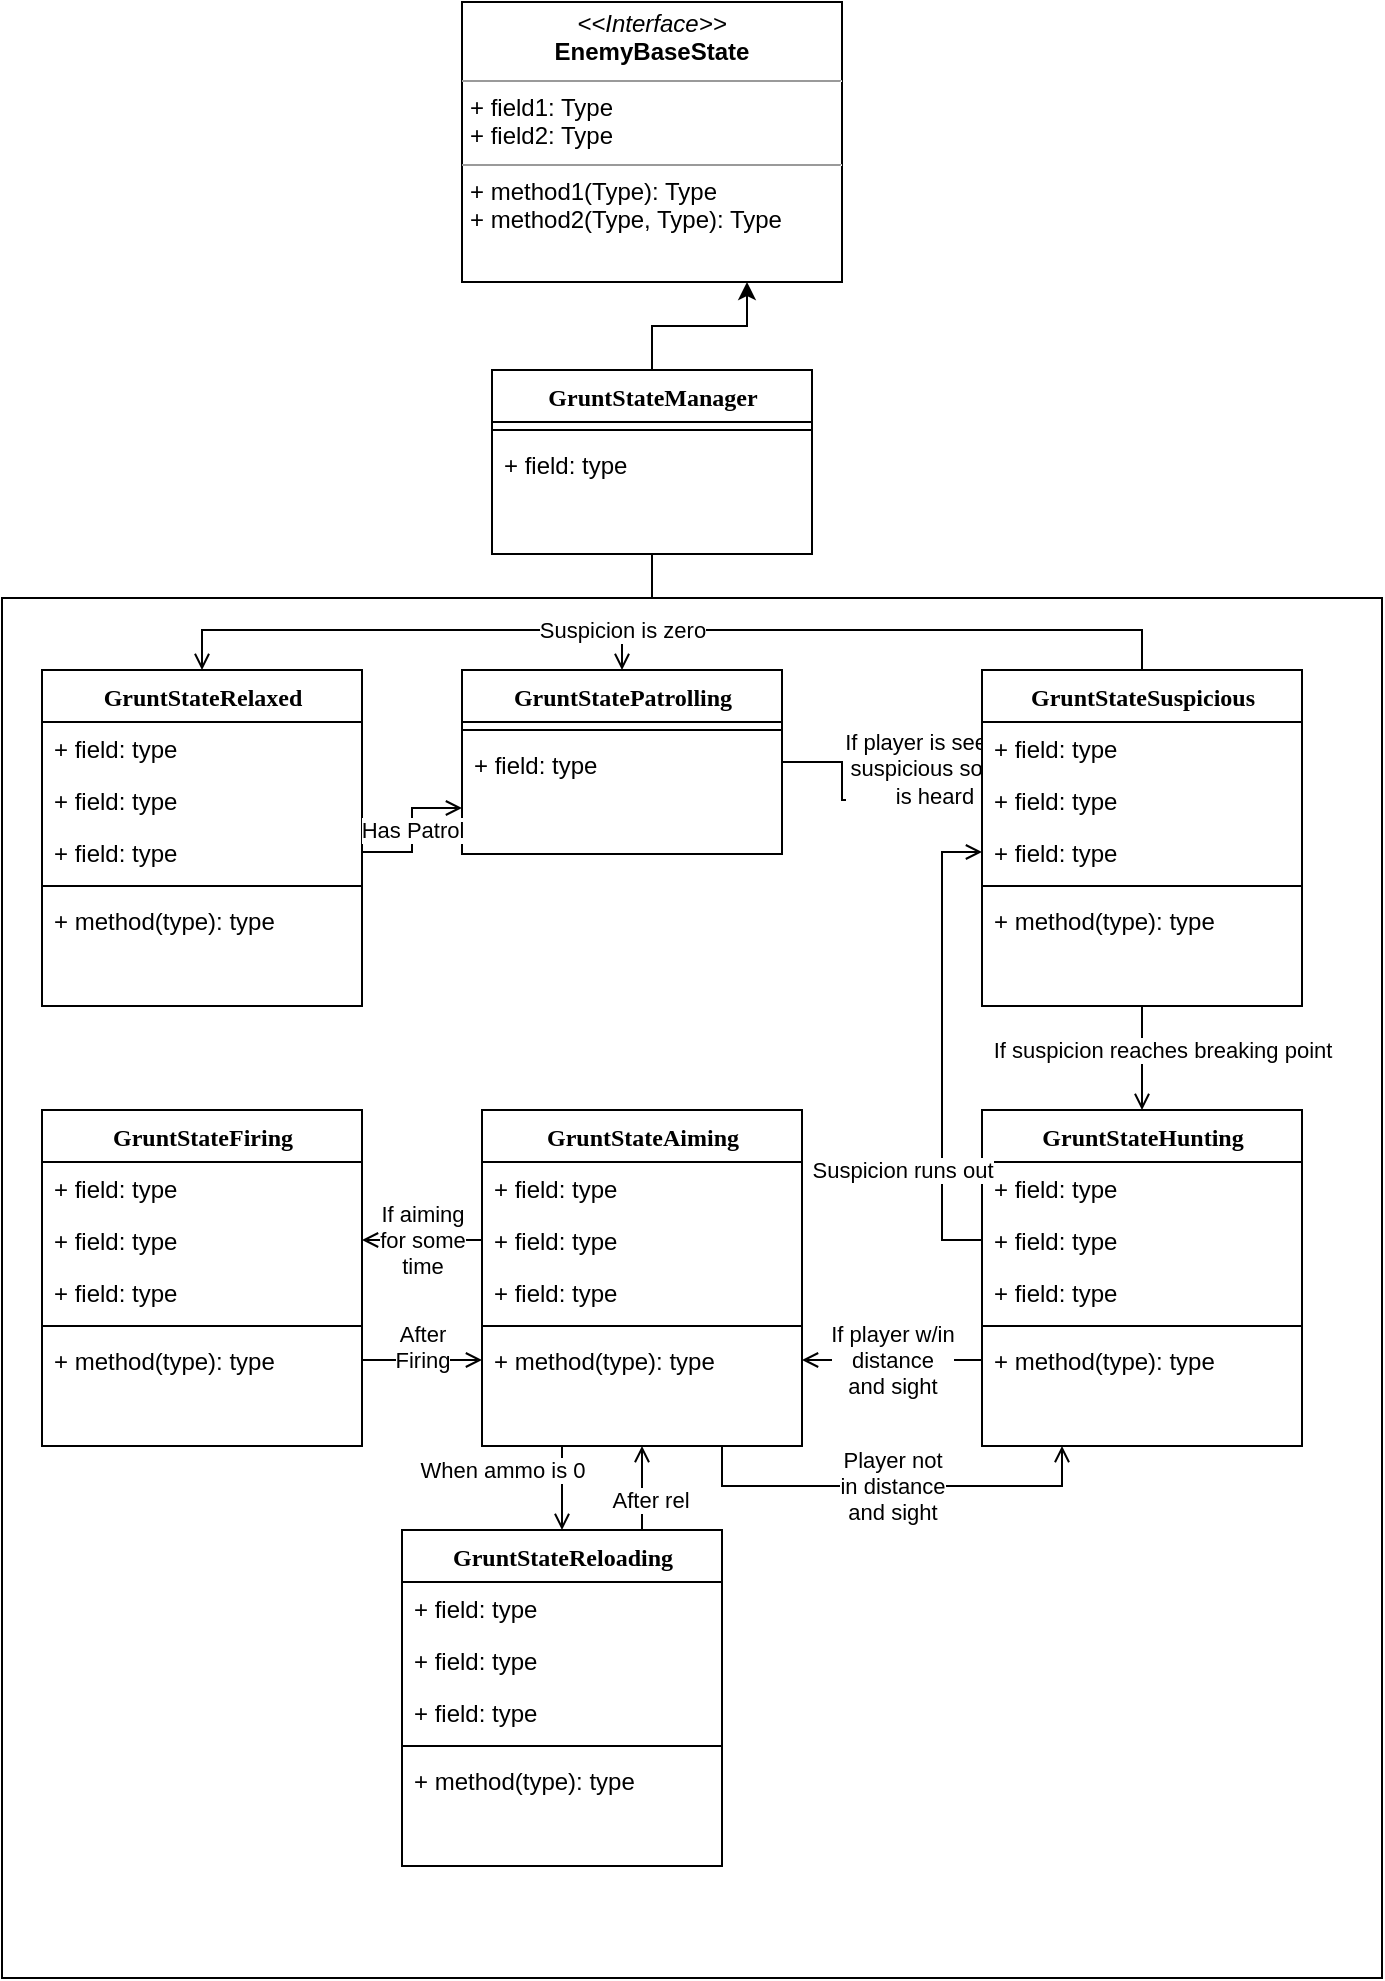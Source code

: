 <mxfile version="20.0.4" type="device"><diagram name="Page-1" id="6133507b-19e7-1e82-6fc7-422aa6c4b21f"><mxGraphModel dx="716" dy="377" grid="1" gridSize="10" guides="1" tooltips="1" connect="1" arrows="1" fold="1" page="1" pageScale="1" pageWidth="1100" pageHeight="850" background="none" math="0" shadow="0"><root><mxCell id="0"/><mxCell id="1" parent="0"/><mxCell id="PvOXjz5V-tRBH6KUIxFK-29" value="" style="whiteSpace=wrap;html=1;aspect=fixed;" parent="1" vertex="1"><mxGeometry x="10" y="524" width="690" height="690" as="geometry"/></mxCell><mxCell id="PvOXjz5V-tRBH6KUIxFK-30" style="edgeStyle=orthogonalEdgeStyle;rounded=0;orthogonalLoop=1;jettySize=auto;html=1;exitX=0.5;exitY=0;exitDx=0;exitDy=0;entryX=0.5;entryY=1;entryDx=0;entryDy=0;endArrow=none;endFill=0;" parent="1" source="PvOXjz5V-tRBH6KUIxFK-29" target="PvOXjz5V-tRBH6KUIxFK-25" edge="1"><mxGeometry relative="1" as="geometry"/></mxCell><mxCell id="PvOXjz5V-tRBH6KUIxFK-32" value="&lt;div&gt;If player is seen or &lt;br&gt;&lt;/div&gt;&lt;div&gt;suspicious sound &lt;br&gt;is heard&lt;/div&gt;&lt;div&gt;&lt;br&gt;&lt;/div&gt;" style="edgeStyle=orthogonalEdgeStyle;rounded=0;orthogonalLoop=1;jettySize=auto;html=1;exitX=1;exitY=0.5;exitDx=0;exitDy=0;entryX=0;entryY=0.5;entryDx=0;entryDy=0;endArrow=open;endFill=0;" parent="1" source="78961159f06e98e8-69" target="PvOXjz5V-tRBH6KUIxFK-3" edge="1"><mxGeometry x="-0.496" y="26" relative="1" as="geometry"><Array as="points"><mxPoint x="430" y="625"/></Array><mxPoint x="20" y="10" as="offset"/></mxGeometry></mxCell><mxCell id="235556782a83e6d0-1" value="GruntStateRelaxed" style="swimlane;html=1;fontStyle=1;align=center;verticalAlign=top;childLayout=stackLayout;horizontal=1;startSize=26;horizontalStack=0;resizeParent=1;resizeLast=0;collapsible=1;marginBottom=0;swimlaneFillColor=#ffffff;rounded=0;shadow=0;comic=0;labelBackgroundColor=none;strokeWidth=1;fillColor=none;fontFamily=Verdana;fontSize=12" parent="1" vertex="1"><mxGeometry x="30" y="560" width="160" height="168" as="geometry"/></mxCell><mxCell id="235556782a83e6d0-2" value="+ field: type" style="text;html=1;strokeColor=none;fillColor=none;align=left;verticalAlign=top;spacingLeft=4;spacingRight=4;whiteSpace=wrap;overflow=hidden;rotatable=0;points=[[0,0.5],[1,0.5]];portConstraint=eastwest;" parent="235556782a83e6d0-1" vertex="1"><mxGeometry y="26" width="160" height="26" as="geometry"/></mxCell><mxCell id="235556782a83e6d0-3" value="+ field: type" style="text;html=1;strokeColor=none;fillColor=none;align=left;verticalAlign=top;spacingLeft=4;spacingRight=4;whiteSpace=wrap;overflow=hidden;rotatable=0;points=[[0,0.5],[1,0.5]];portConstraint=eastwest;" parent="235556782a83e6d0-1" vertex="1"><mxGeometry y="52" width="160" height="26" as="geometry"/></mxCell><mxCell id="235556782a83e6d0-5" value="+ field: type" style="text;html=1;strokeColor=none;fillColor=none;align=left;verticalAlign=top;spacingLeft=4;spacingRight=4;whiteSpace=wrap;overflow=hidden;rotatable=0;points=[[0,0.5],[1,0.5]];portConstraint=eastwest;" parent="235556782a83e6d0-1" vertex="1"><mxGeometry y="78" width="160" height="26" as="geometry"/></mxCell><mxCell id="235556782a83e6d0-6" value="" style="line;html=1;strokeWidth=1;fillColor=none;align=left;verticalAlign=middle;spacingTop=-1;spacingLeft=3;spacingRight=3;rotatable=0;labelPosition=right;points=[];portConstraint=eastwest;" parent="235556782a83e6d0-1" vertex="1"><mxGeometry y="104" width="160" height="8" as="geometry"/></mxCell><mxCell id="235556782a83e6d0-7" value="+ method(type): type" style="text;html=1;strokeColor=none;fillColor=none;align=left;verticalAlign=top;spacingLeft=4;spacingRight=4;whiteSpace=wrap;overflow=hidden;rotatable=0;points=[[0,0.5],[1,0.5]];portConstraint=eastwest;" parent="235556782a83e6d0-1" vertex="1"><mxGeometry y="112" width="160" height="26" as="geometry"/></mxCell><mxCell id="78961159f06e98e8-69" value="GruntStatePatrolling" style="swimlane;html=1;fontStyle=1;align=center;verticalAlign=top;childLayout=stackLayout;horizontal=1;startSize=26;horizontalStack=0;resizeParent=1;resizeLast=0;collapsible=1;marginBottom=0;swimlaneFillColor=#ffffff;rounded=0;shadow=0;comic=0;labelBackgroundColor=none;strokeWidth=1;fillColor=none;fontFamily=Verdana;fontSize=12" parent="1" vertex="1"><mxGeometry x="240" y="560" width="160" height="92" as="geometry"/></mxCell><mxCell id="78961159f06e98e8-77" value="" style="line;html=1;strokeWidth=1;fillColor=none;align=left;verticalAlign=middle;spacingTop=-1;spacingLeft=3;spacingRight=3;rotatable=0;labelPosition=right;points=[];portConstraint=eastwest;" parent="78961159f06e98e8-69" vertex="1"><mxGeometry y="26" width="160" height="8" as="geometry"/></mxCell><mxCell id="78961159f06e98e8-70" value="+ field: type" style="text;html=1;strokeColor=none;fillColor=none;align=left;verticalAlign=top;spacingLeft=4;spacingRight=4;whiteSpace=wrap;overflow=hidden;rotatable=0;points=[[0,0.5],[1,0.5]];portConstraint=eastwest;" parent="78961159f06e98e8-69" vertex="1"><mxGeometry y="34" width="160" height="26" as="geometry"/></mxCell><mxCell id="b94bc138ca980ef-1" value="&lt;p style=&quot;margin:0px;margin-top:4px;text-align:center;&quot;&gt;&lt;i&gt;&amp;lt;&amp;lt;Interface&amp;gt;&amp;gt;&lt;/i&gt;&lt;br&gt;&lt;b&gt;EnemyBaseState&lt;/b&gt;&lt;/p&gt;&lt;hr size=&quot;1&quot;&gt;&lt;p style=&quot;margin:0px;margin-left:4px;&quot;&gt;+ field1: Type&lt;br&gt;+ field2: Type&lt;/p&gt;&lt;hr size=&quot;1&quot;&gt;&lt;p style=&quot;margin:0px;margin-left:4px;&quot;&gt;+ method1(Type): Type&lt;br&gt;+ method2(Type, Type): Type&lt;/p&gt;" style="verticalAlign=top;align=left;overflow=fill;fontSize=12;fontFamily=Helvetica;html=1;rounded=0;shadow=0;comic=0;labelBackgroundColor=none;strokeWidth=1" parent="1" vertex="1"><mxGeometry x="240" y="226" width="190" height="140" as="geometry"/></mxCell><mxCell id="PvOXjz5V-tRBH6KUIxFK-33" value="If suspicion reaches breaking point " style="edgeStyle=orthogonalEdgeStyle;rounded=0;orthogonalLoop=1;jettySize=auto;html=1;exitX=0.5;exitY=1;exitDx=0;exitDy=0;endArrow=open;endFill=0;" parent="1" source="PvOXjz5V-tRBH6KUIxFK-1" target="PvOXjz5V-tRBH6KUIxFK-7" edge="1"><mxGeometry x="-0.154" y="10" relative="1" as="geometry"><mxPoint as="offset"/></mxGeometry></mxCell><mxCell id="PvOXjz5V-tRBH6KUIxFK-1" value="GruntStateSuspicious" style="swimlane;html=1;fontStyle=1;align=center;verticalAlign=top;childLayout=stackLayout;horizontal=1;startSize=26;horizontalStack=0;resizeParent=1;resizeLast=0;collapsible=1;marginBottom=0;swimlaneFillColor=#ffffff;rounded=0;shadow=0;comic=0;labelBackgroundColor=none;strokeWidth=1;fillColor=none;fontFamily=Verdana;fontSize=12" parent="1" vertex="1"><mxGeometry x="500" y="560" width="160" height="168" as="geometry"/></mxCell><mxCell id="PvOXjz5V-tRBH6KUIxFK-2" value="+ field: type" style="text;html=1;strokeColor=none;fillColor=none;align=left;verticalAlign=top;spacingLeft=4;spacingRight=4;whiteSpace=wrap;overflow=hidden;rotatable=0;points=[[0,0.5],[1,0.5]];portConstraint=eastwest;" parent="PvOXjz5V-tRBH6KUIxFK-1" vertex="1"><mxGeometry y="26" width="160" height="26" as="geometry"/></mxCell><mxCell id="PvOXjz5V-tRBH6KUIxFK-3" value="+ field: type" style="text;html=1;strokeColor=none;fillColor=none;align=left;verticalAlign=top;spacingLeft=4;spacingRight=4;whiteSpace=wrap;overflow=hidden;rotatable=0;points=[[0,0.5],[1,0.5]];portConstraint=eastwest;" parent="PvOXjz5V-tRBH6KUIxFK-1" vertex="1"><mxGeometry y="52" width="160" height="26" as="geometry"/></mxCell><mxCell id="PvOXjz5V-tRBH6KUIxFK-4" value="+ field: type" style="text;html=1;strokeColor=none;fillColor=none;align=left;verticalAlign=top;spacingLeft=4;spacingRight=4;whiteSpace=wrap;overflow=hidden;rotatable=0;points=[[0,0.5],[1,0.5]];portConstraint=eastwest;" parent="PvOXjz5V-tRBH6KUIxFK-1" vertex="1"><mxGeometry y="78" width="160" height="26" as="geometry"/></mxCell><mxCell id="PvOXjz5V-tRBH6KUIxFK-5" value="" style="line;html=1;strokeWidth=1;fillColor=none;align=left;verticalAlign=middle;spacingTop=-1;spacingLeft=3;spacingRight=3;rotatable=0;labelPosition=right;points=[];portConstraint=eastwest;" parent="PvOXjz5V-tRBH6KUIxFK-1" vertex="1"><mxGeometry y="104" width="160" height="8" as="geometry"/></mxCell><mxCell id="PvOXjz5V-tRBH6KUIxFK-6" value="+ method(type): type" style="text;html=1;strokeColor=none;fillColor=none;align=left;verticalAlign=top;spacingLeft=4;spacingRight=4;whiteSpace=wrap;overflow=hidden;rotatable=0;points=[[0,0.5],[1,0.5]];portConstraint=eastwest;" parent="PvOXjz5V-tRBH6KUIxFK-1" vertex="1"><mxGeometry y="112" width="160" height="26" as="geometry"/></mxCell><mxCell id="PvOXjz5V-tRBH6KUIxFK-7" value="GruntStateHunting" style="swimlane;html=1;fontStyle=1;align=center;verticalAlign=top;childLayout=stackLayout;horizontal=1;startSize=26;horizontalStack=0;resizeParent=1;resizeLast=0;collapsible=1;marginBottom=0;swimlaneFillColor=#ffffff;rounded=0;shadow=0;comic=0;labelBackgroundColor=none;strokeWidth=1;fillColor=none;fontFamily=Verdana;fontSize=12" parent="1" vertex="1"><mxGeometry x="500" y="780" width="160" height="168" as="geometry"/></mxCell><mxCell id="PvOXjz5V-tRBH6KUIxFK-8" value="+ field: type" style="text;html=1;strokeColor=none;fillColor=none;align=left;verticalAlign=top;spacingLeft=4;spacingRight=4;whiteSpace=wrap;overflow=hidden;rotatable=0;points=[[0,0.5],[1,0.5]];portConstraint=eastwest;" parent="PvOXjz5V-tRBH6KUIxFK-7" vertex="1"><mxGeometry y="26" width="160" height="26" as="geometry"/></mxCell><mxCell id="PvOXjz5V-tRBH6KUIxFK-9" value="+ field: type" style="text;html=1;strokeColor=none;fillColor=none;align=left;verticalAlign=top;spacingLeft=4;spacingRight=4;whiteSpace=wrap;overflow=hidden;rotatable=0;points=[[0,0.5],[1,0.5]];portConstraint=eastwest;" parent="PvOXjz5V-tRBH6KUIxFK-7" vertex="1"><mxGeometry y="52" width="160" height="26" as="geometry"/></mxCell><mxCell id="PvOXjz5V-tRBH6KUIxFK-10" value="+ field: type" style="text;html=1;strokeColor=none;fillColor=none;align=left;verticalAlign=top;spacingLeft=4;spacingRight=4;whiteSpace=wrap;overflow=hidden;rotatable=0;points=[[0,0.5],[1,0.5]];portConstraint=eastwest;" parent="PvOXjz5V-tRBH6KUIxFK-7" vertex="1"><mxGeometry y="78" width="160" height="26" as="geometry"/></mxCell><mxCell id="PvOXjz5V-tRBH6KUIxFK-11" value="" style="line;html=1;strokeWidth=1;fillColor=none;align=left;verticalAlign=middle;spacingTop=-1;spacingLeft=3;spacingRight=3;rotatable=0;labelPosition=right;points=[];portConstraint=eastwest;" parent="PvOXjz5V-tRBH6KUIxFK-7" vertex="1"><mxGeometry y="104" width="160" height="8" as="geometry"/></mxCell><mxCell id="PvOXjz5V-tRBH6KUIxFK-12" value="+ method(type): type" style="text;html=1;strokeColor=none;fillColor=none;align=left;verticalAlign=top;spacingLeft=4;spacingRight=4;whiteSpace=wrap;overflow=hidden;rotatable=0;points=[[0,0.5],[1,0.5]];portConstraint=eastwest;" parent="PvOXjz5V-tRBH6KUIxFK-7" vertex="1"><mxGeometry y="112" width="160" height="26" as="geometry"/></mxCell><mxCell id="PvOXjz5V-tRBH6KUIxFK-41" value="Player not &lt;br&gt;in distance&lt;br&gt;and sight" style="edgeStyle=orthogonalEdgeStyle;rounded=0;orthogonalLoop=1;jettySize=auto;html=1;exitX=0.75;exitY=1;exitDx=0;exitDy=0;entryX=0.25;entryY=1;entryDx=0;entryDy=0;endArrow=open;endFill=0;" parent="1" source="PvOXjz5V-tRBH6KUIxFK-13" target="PvOXjz5V-tRBH6KUIxFK-7" edge="1"><mxGeometry relative="1" as="geometry"/></mxCell><mxCell id="F9mozd9LpdXMaFTuDmF6-7" value="When ammo is 0" style="edgeStyle=orthogonalEdgeStyle;rounded=0;orthogonalLoop=1;jettySize=auto;html=1;exitX=0.25;exitY=1;exitDx=0;exitDy=0;endArrow=open;endFill=0;" parent="1" source="PvOXjz5V-tRBH6KUIxFK-13" target="F9mozd9LpdXMaFTuDmF6-1" edge="1"><mxGeometry x="-0.429" y="-30" relative="1" as="geometry"><mxPoint as="offset"/></mxGeometry></mxCell><mxCell id="PvOXjz5V-tRBH6KUIxFK-13" value="&lt;div&gt;GruntStateAiming&lt;/div&gt;&lt;div&gt;&lt;br&gt;&lt;/div&gt;" style="swimlane;html=1;fontStyle=1;align=center;verticalAlign=top;childLayout=stackLayout;horizontal=1;startSize=26;horizontalStack=0;resizeParent=1;resizeLast=0;collapsible=1;marginBottom=0;swimlaneFillColor=#ffffff;rounded=0;shadow=0;comic=0;labelBackgroundColor=none;strokeWidth=1;fillColor=none;fontFamily=Verdana;fontSize=12" parent="1" vertex="1"><mxGeometry x="250" y="780" width="160" height="168" as="geometry"/></mxCell><mxCell id="PvOXjz5V-tRBH6KUIxFK-14" value="+ field: type" style="text;html=1;strokeColor=none;fillColor=none;align=left;verticalAlign=top;spacingLeft=4;spacingRight=4;whiteSpace=wrap;overflow=hidden;rotatable=0;points=[[0,0.5],[1,0.5]];portConstraint=eastwest;" parent="PvOXjz5V-tRBH6KUIxFK-13" vertex="1"><mxGeometry y="26" width="160" height="26" as="geometry"/></mxCell><mxCell id="PvOXjz5V-tRBH6KUIxFK-15" value="+ field: type" style="text;html=1;strokeColor=none;fillColor=none;align=left;verticalAlign=top;spacingLeft=4;spacingRight=4;whiteSpace=wrap;overflow=hidden;rotatable=0;points=[[0,0.5],[1,0.5]];portConstraint=eastwest;" parent="PvOXjz5V-tRBH6KUIxFK-13" vertex="1"><mxGeometry y="52" width="160" height="26" as="geometry"/></mxCell><mxCell id="PvOXjz5V-tRBH6KUIxFK-16" value="+ field: type" style="text;html=1;strokeColor=none;fillColor=none;align=left;verticalAlign=top;spacingLeft=4;spacingRight=4;whiteSpace=wrap;overflow=hidden;rotatable=0;points=[[0,0.5],[1,0.5]];portConstraint=eastwest;" parent="PvOXjz5V-tRBH6KUIxFK-13" vertex="1"><mxGeometry y="78" width="160" height="26" as="geometry"/></mxCell><mxCell id="PvOXjz5V-tRBH6KUIxFK-17" value="" style="line;html=1;strokeWidth=1;fillColor=none;align=left;verticalAlign=middle;spacingTop=-1;spacingLeft=3;spacingRight=3;rotatable=0;labelPosition=right;points=[];portConstraint=eastwest;" parent="PvOXjz5V-tRBH6KUIxFK-13" vertex="1"><mxGeometry y="104" width="160" height="8" as="geometry"/></mxCell><mxCell id="PvOXjz5V-tRBH6KUIxFK-18" value="+ method(type): type" style="text;html=1;strokeColor=none;fillColor=none;align=left;verticalAlign=top;spacingLeft=4;spacingRight=4;whiteSpace=wrap;overflow=hidden;rotatable=0;points=[[0,0.5],[1,0.5]];portConstraint=eastwest;" parent="PvOXjz5V-tRBH6KUIxFK-13" vertex="1"><mxGeometry y="112" width="160" height="26" as="geometry"/></mxCell><mxCell id="PvOXjz5V-tRBH6KUIxFK-19" value="GruntStateFiring" style="swimlane;html=1;fontStyle=1;align=center;verticalAlign=top;childLayout=stackLayout;horizontal=1;startSize=26;horizontalStack=0;resizeParent=1;resizeLast=0;collapsible=1;marginBottom=0;swimlaneFillColor=#ffffff;rounded=0;shadow=0;comic=0;labelBackgroundColor=none;strokeWidth=1;fillColor=none;fontFamily=Verdana;fontSize=12" parent="1" vertex="1"><mxGeometry x="30" y="780" width="160" height="168" as="geometry"/></mxCell><mxCell id="PvOXjz5V-tRBH6KUIxFK-20" value="+ field: type" style="text;html=1;strokeColor=none;fillColor=none;align=left;verticalAlign=top;spacingLeft=4;spacingRight=4;whiteSpace=wrap;overflow=hidden;rotatable=0;points=[[0,0.5],[1,0.5]];portConstraint=eastwest;" parent="PvOXjz5V-tRBH6KUIxFK-19" vertex="1"><mxGeometry y="26" width="160" height="26" as="geometry"/></mxCell><mxCell id="PvOXjz5V-tRBH6KUIxFK-21" value="+ field: type" style="text;html=1;strokeColor=none;fillColor=none;align=left;verticalAlign=top;spacingLeft=4;spacingRight=4;whiteSpace=wrap;overflow=hidden;rotatable=0;points=[[0,0.5],[1,0.5]];portConstraint=eastwest;" parent="PvOXjz5V-tRBH6KUIxFK-19" vertex="1"><mxGeometry y="52" width="160" height="26" as="geometry"/></mxCell><mxCell id="PvOXjz5V-tRBH6KUIxFK-22" value="+ field: type" style="text;html=1;strokeColor=none;fillColor=none;align=left;verticalAlign=top;spacingLeft=4;spacingRight=4;whiteSpace=wrap;overflow=hidden;rotatable=0;points=[[0,0.5],[1,0.5]];portConstraint=eastwest;" parent="PvOXjz5V-tRBH6KUIxFK-19" vertex="1"><mxGeometry y="78" width="160" height="26" as="geometry"/></mxCell><mxCell id="PvOXjz5V-tRBH6KUIxFK-23" value="" style="line;html=1;strokeWidth=1;fillColor=none;align=left;verticalAlign=middle;spacingTop=-1;spacingLeft=3;spacingRight=3;rotatable=0;labelPosition=right;points=[];portConstraint=eastwest;" parent="PvOXjz5V-tRBH6KUIxFK-19" vertex="1"><mxGeometry y="104" width="160" height="8" as="geometry"/></mxCell><mxCell id="PvOXjz5V-tRBH6KUIxFK-24" value="+ method(type): type" style="text;html=1;strokeColor=none;fillColor=none;align=left;verticalAlign=top;spacingLeft=4;spacingRight=4;whiteSpace=wrap;overflow=hidden;rotatable=0;points=[[0,0.5],[1,0.5]];portConstraint=eastwest;" parent="PvOXjz5V-tRBH6KUIxFK-19" vertex="1"><mxGeometry y="112" width="160" height="26" as="geometry"/></mxCell><mxCell id="PvOXjz5V-tRBH6KUIxFK-28" style="edgeStyle=orthogonalEdgeStyle;rounded=0;orthogonalLoop=1;jettySize=auto;html=1;exitX=0.5;exitY=0;exitDx=0;exitDy=0;entryX=0.75;entryY=1;entryDx=0;entryDy=0;" parent="1" source="PvOXjz5V-tRBH6KUIxFK-25" target="b94bc138ca980ef-1" edge="1"><mxGeometry relative="1" as="geometry"/></mxCell><mxCell id="PvOXjz5V-tRBH6KUIxFK-25" value="GruntStateManager" style="swimlane;html=1;fontStyle=1;align=center;verticalAlign=top;childLayout=stackLayout;horizontal=1;startSize=26;horizontalStack=0;resizeParent=1;resizeLast=0;collapsible=1;marginBottom=0;swimlaneFillColor=#ffffff;rounded=0;shadow=0;comic=0;labelBackgroundColor=none;strokeWidth=1;fillColor=none;fontFamily=Verdana;fontSize=12" parent="1" vertex="1"><mxGeometry x="255" y="410" width="160" height="92" as="geometry"/></mxCell><mxCell id="PvOXjz5V-tRBH6KUIxFK-26" value="" style="line;html=1;strokeWidth=1;fillColor=none;align=left;verticalAlign=middle;spacingTop=-1;spacingLeft=3;spacingRight=3;rotatable=0;labelPosition=right;points=[];portConstraint=eastwest;" parent="PvOXjz5V-tRBH6KUIxFK-25" vertex="1"><mxGeometry y="26" width="160" height="8" as="geometry"/></mxCell><mxCell id="PvOXjz5V-tRBH6KUIxFK-27" value="+ field: type" style="text;html=1;strokeColor=none;fillColor=none;align=left;verticalAlign=top;spacingLeft=4;spacingRight=4;whiteSpace=wrap;overflow=hidden;rotatable=0;points=[[0,0.5],[1,0.5]];portConstraint=eastwest;" parent="PvOXjz5V-tRBH6KUIxFK-25" vertex="1"><mxGeometry y="34" width="160" height="26" as="geometry"/></mxCell><mxCell id="PvOXjz5V-tRBH6KUIxFK-31" value="Has Patrol" style="edgeStyle=orthogonalEdgeStyle;rounded=0;orthogonalLoop=1;jettySize=auto;html=1;exitX=1;exitY=0.5;exitDx=0;exitDy=0;entryX=0;entryY=0.75;entryDx=0;entryDy=0;endArrow=open;endFill=0;" parent="1" source="235556782a83e6d0-5" target="78961159f06e98e8-69" edge="1"><mxGeometry relative="1" as="geometry"/></mxCell><mxCell id="PvOXjz5V-tRBH6KUIxFK-34" value="If player w/in &lt;br&gt;distance&lt;br&gt;and sight" style="edgeStyle=orthogonalEdgeStyle;rounded=0;orthogonalLoop=1;jettySize=auto;html=1;exitX=0;exitY=0.5;exitDx=0;exitDy=0;entryX=1;entryY=0.5;entryDx=0;entryDy=0;endArrow=open;endFill=0;" parent="1" source="PvOXjz5V-tRBH6KUIxFK-12" target="PvOXjz5V-tRBH6KUIxFK-18" edge="1"><mxGeometry relative="1" as="geometry"/></mxCell><mxCell id="PvOXjz5V-tRBH6KUIxFK-39" style="edgeStyle=orthogonalEdgeStyle;rounded=0;orthogonalLoop=1;jettySize=auto;html=1;exitX=0.5;exitY=0;exitDx=0;exitDy=0;entryX=0.5;entryY=0;entryDx=0;entryDy=0;endArrow=open;endFill=0;" parent="1" source="PvOXjz5V-tRBH6KUIxFK-1" target="235556782a83e6d0-1" edge="1"><mxGeometry relative="1" as="geometry"/></mxCell><mxCell id="PvOXjz5V-tRBH6KUIxFK-35" value="If aiming&lt;br&gt;for some &lt;br&gt;time" style="edgeStyle=orthogonalEdgeStyle;rounded=0;orthogonalLoop=1;jettySize=auto;html=1;exitX=0;exitY=0.5;exitDx=0;exitDy=0;entryX=1;entryY=0.5;entryDx=0;entryDy=0;endArrow=open;endFill=0;" parent="1" source="PvOXjz5V-tRBH6KUIxFK-15" target="PvOXjz5V-tRBH6KUIxFK-21" edge="1"><mxGeometry relative="1" as="geometry"/></mxCell><mxCell id="PvOXjz5V-tRBH6KUIxFK-37" value="Suspicion runs out" style="edgeStyle=orthogonalEdgeStyle;rounded=0;orthogonalLoop=1;jettySize=auto;html=1;exitX=0;exitY=0.5;exitDx=0;exitDy=0;endArrow=open;endFill=0;entryX=0;entryY=0.5;entryDx=0;entryDy=0;" parent="1" source="PvOXjz5V-tRBH6KUIxFK-9" target="PvOXjz5V-tRBH6KUIxFK-4" edge="1"><mxGeometry x="-0.53" y="20" relative="1" as="geometry"><mxPoint x="500" y="710" as="targetPoint"/><mxPoint as="offset"/></mxGeometry></mxCell><mxCell id="PvOXjz5V-tRBH6KUIxFK-38" value="Suspicion is zero" style="edgeStyle=orthogonalEdgeStyle;rounded=0;orthogonalLoop=1;jettySize=auto;html=1;exitX=0.5;exitY=0;exitDx=0;exitDy=0;entryX=0.5;entryY=0;entryDx=0;entryDy=0;endArrow=open;endFill=0;" parent="1" source="PvOXjz5V-tRBH6KUIxFK-1" target="78961159f06e98e8-69" edge="1"><mxGeometry x="0.867" relative="1" as="geometry"><mxPoint as="offset"/></mxGeometry></mxCell><mxCell id="PvOXjz5V-tRBH6KUIxFK-40" value="After&lt;br&gt;&lt;div&gt;Firing&lt;/div&gt;&lt;div&gt;&lt;br&gt;&lt;/div&gt;" style="edgeStyle=orthogonalEdgeStyle;rounded=0;orthogonalLoop=1;jettySize=auto;html=1;exitX=1;exitY=0.5;exitDx=0;exitDy=0;endArrow=open;endFill=0;" parent="1" source="PvOXjz5V-tRBH6KUIxFK-24" target="PvOXjz5V-tRBH6KUIxFK-18" edge="1"><mxGeometry relative="1" as="geometry"/></mxCell><mxCell id="F9mozd9LpdXMaFTuDmF6-8" style="edgeStyle=orthogonalEdgeStyle;rounded=0;orthogonalLoop=1;jettySize=auto;html=1;exitX=0.75;exitY=0;exitDx=0;exitDy=0;entryX=0.5;entryY=1;entryDx=0;entryDy=0;endArrow=open;endFill=0;" parent="1" source="F9mozd9LpdXMaFTuDmF6-1" target="PvOXjz5V-tRBH6KUIxFK-13" edge="1"><mxGeometry relative="1" as="geometry"/></mxCell><mxCell id="F9mozd9LpdXMaFTuDmF6-9" value="After rel" style="edgeLabel;html=1;align=center;verticalAlign=middle;resizable=0;points=[];" parent="F9mozd9LpdXMaFTuDmF6-8" vertex="1" connectable="0"><mxGeometry x="-0.297" y="-4" relative="1" as="geometry"><mxPoint as="offset"/></mxGeometry></mxCell><mxCell id="F9mozd9LpdXMaFTuDmF6-1" value="GruntStateReloading" style="swimlane;html=1;fontStyle=1;align=center;verticalAlign=top;childLayout=stackLayout;horizontal=1;startSize=26;horizontalStack=0;resizeParent=1;resizeLast=0;collapsible=1;marginBottom=0;swimlaneFillColor=#ffffff;rounded=0;shadow=0;comic=0;labelBackgroundColor=none;strokeWidth=1;fillColor=none;fontFamily=Verdana;fontSize=12" parent="1" vertex="1"><mxGeometry x="210" y="990" width="160" height="168" as="geometry"/></mxCell><mxCell id="F9mozd9LpdXMaFTuDmF6-2" value="+ field: type" style="text;html=1;strokeColor=none;fillColor=none;align=left;verticalAlign=top;spacingLeft=4;spacingRight=4;whiteSpace=wrap;overflow=hidden;rotatable=0;points=[[0,0.5],[1,0.5]];portConstraint=eastwest;" parent="F9mozd9LpdXMaFTuDmF6-1" vertex="1"><mxGeometry y="26" width="160" height="26" as="geometry"/></mxCell><mxCell id="F9mozd9LpdXMaFTuDmF6-3" value="+ field: type" style="text;html=1;strokeColor=none;fillColor=none;align=left;verticalAlign=top;spacingLeft=4;spacingRight=4;whiteSpace=wrap;overflow=hidden;rotatable=0;points=[[0,0.5],[1,0.5]];portConstraint=eastwest;" parent="F9mozd9LpdXMaFTuDmF6-1" vertex="1"><mxGeometry y="52" width="160" height="26" as="geometry"/></mxCell><mxCell id="F9mozd9LpdXMaFTuDmF6-4" value="+ field: type" style="text;html=1;strokeColor=none;fillColor=none;align=left;verticalAlign=top;spacingLeft=4;spacingRight=4;whiteSpace=wrap;overflow=hidden;rotatable=0;points=[[0,0.5],[1,0.5]];portConstraint=eastwest;" parent="F9mozd9LpdXMaFTuDmF6-1" vertex="1"><mxGeometry y="78" width="160" height="26" as="geometry"/></mxCell><mxCell id="F9mozd9LpdXMaFTuDmF6-5" value="" style="line;html=1;strokeWidth=1;fillColor=none;align=left;verticalAlign=middle;spacingTop=-1;spacingLeft=3;spacingRight=3;rotatable=0;labelPosition=right;points=[];portConstraint=eastwest;" parent="F9mozd9LpdXMaFTuDmF6-1" vertex="1"><mxGeometry y="104" width="160" height="8" as="geometry"/></mxCell><mxCell id="F9mozd9LpdXMaFTuDmF6-6" value="+ method(type): type" style="text;html=1;strokeColor=none;fillColor=none;align=left;verticalAlign=top;spacingLeft=4;spacingRight=4;whiteSpace=wrap;overflow=hidden;rotatable=0;points=[[0,0.5],[1,0.5]];portConstraint=eastwest;" parent="F9mozd9LpdXMaFTuDmF6-1" vertex="1"><mxGeometry y="112" width="160" height="26" as="geometry"/></mxCell></root></mxGraphModel></diagram></mxfile>
